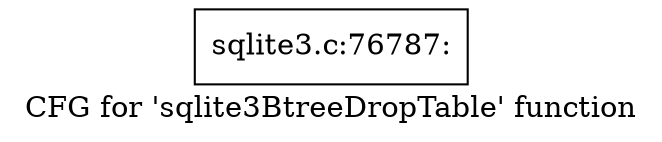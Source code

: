 digraph "CFG for 'sqlite3BtreeDropTable' function" {
	label="CFG for 'sqlite3BtreeDropTable' function";

	Node0x55c0f8309a40 [shape=record,label="{sqlite3.c:76787:}"];
}
